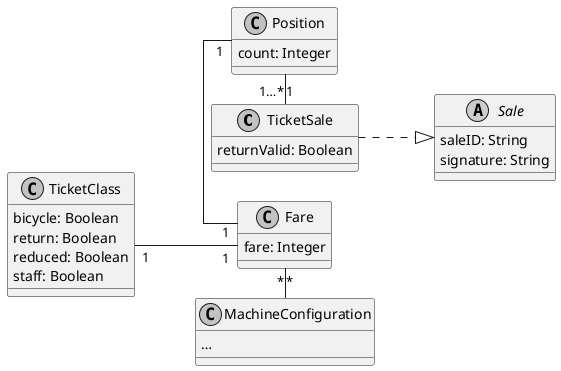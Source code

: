 @startuml
skinparam linetype ortho
left to right direction
skinparam nodesep 30
'title: Classes concerning Tickets
skinparam monochrome true

class TicketSale {
    returnValid: Boolean
    ' from: MachineLocation
    'positions: [Position]
}

class Position {
    ' fare: Fare
    count: Integer
}

Position "1" - "1" Fare
Position "1…*" - "1" TicketSale

'TicketSale "1" -- "1" Payment

class TicketClass {
    bicycle: Boolean
    return: Boolean
    reduced: Boolean
    staff: Boolean
}

abstract class Sale {
    saleID: String
    'signedBy: VendingMachine
    signature: String
    'payment: Payment
}

TicketSale ..|> Sale
'Sale "*" - "1" VendingMachine

class MachineConfiguration {
    'forMachine: VendingMachine
    ' maxBicycles: Integer
    ' maxBicyclesTolerance: Integer
    ' maxPassengers: Integer
    ' maxPassengersTolerance: Integer
    'fares: [Fare]
    …
}

'MachineConfiguration "1" - "1…*" VendingMachine
MachineConfiguration "*" -up "*" Fare

class Fare {
    ' ticketClass: TicketClass
    fare: Integer
}

TicketClass "1" -- "1" Fare

' enum MachineCommand {
'     setSignalRed
'     setSignalGreen
'     stopVending
'     startVending
' }


@enduml